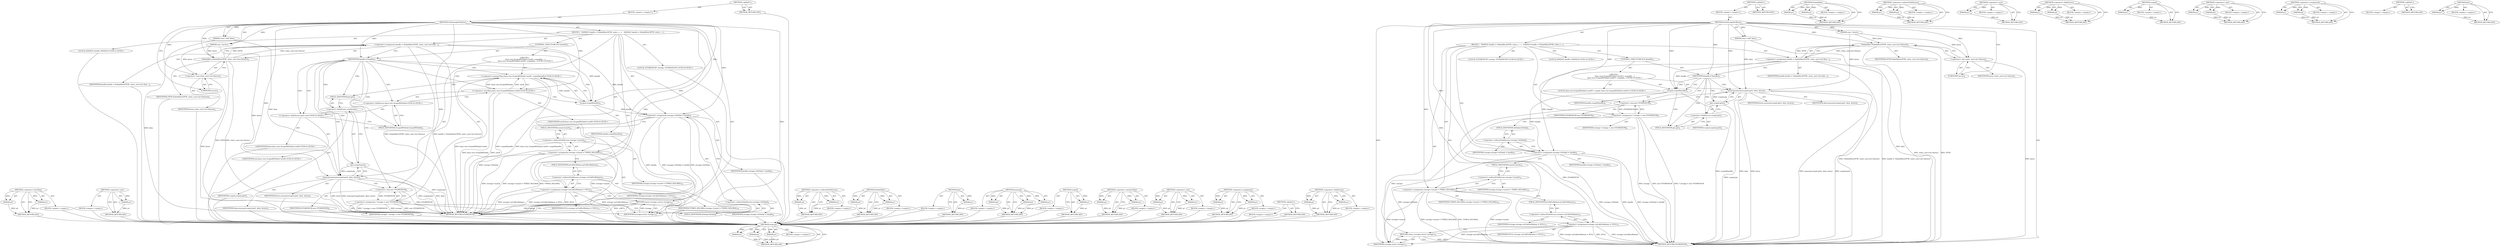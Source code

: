 digraph "get" {
vulnerable_109 [label=<(METHOD,&lt;operator&gt;.lessThan)>];
vulnerable_110 [label=<(PARAM,p1)>];
vulnerable_111 [label=<(PARAM,p2)>];
vulnerable_112 [label=<(BLOCK,&lt;empty&gt;,&lt;empty&gt;)>];
vulnerable_113 [label=<(METHOD_RETURN,ANY)>];
vulnerable_133 [label=<(METHOD,&lt;operator&gt;.new)>];
vulnerable_134 [label=<(PARAM,p1)>];
vulnerable_135 [label=<(BLOCK,&lt;empty&gt;,&lt;empty&gt;)>];
vulnerable_136 [label=<(METHOD_RETURN,ANY)>];
vulnerable_6 [label=<(METHOD,&lt;global&gt;)<SUB>1</SUB>>];
vulnerable_7 [label=<(BLOCK,&lt;empty&gt;,&lt;empty&gt;)<SUB>1</SUB>>];
vulnerable_8 [label=<(METHOD,GetStorageForBytes)<SUB>1</SUB>>];
vulnerable_9 [label=<(PARAM,const void* data)<SUB>1</SUB>>];
vulnerable_10 [label=<(PARAM,size_t bytes)<SUB>1</SUB>>];
vulnerable_11 [label=<(BLOCK,{
   HANDLE handle = GlobalAlloc(GPTR, static_c...,{
   HANDLE handle = GlobalAlloc(GPTR, static_c...)<SUB>1</SUB>>];
vulnerable_12 [label="<(LOCAL,HANDLE handle: HANDLE)<SUB>2</SUB>>"];
vulnerable_13 [label=<(&lt;operator&gt;.assignment,handle = GlobalAlloc(GPTR, static_cast&lt;int&gt;(byt...)<SUB>2</SUB>>];
vulnerable_14 [label=<(IDENTIFIER,handle,handle = GlobalAlloc(GPTR, static_cast&lt;int&gt;(byt...)<SUB>2</SUB>>];
vulnerable_15 [label=<(GlobalAlloc,GlobalAlloc(GPTR, static_cast&lt;int&gt;(bytes)))<SUB>2</SUB>>];
vulnerable_16 [label=<(IDENTIFIER,GPTR,GlobalAlloc(GPTR, static_cast&lt;int&gt;(bytes)))<SUB>2</SUB>>];
vulnerable_17 [label=<(&lt;operator&gt;.cast,static_cast&lt;int&gt;(bytes))<SUB>2</SUB>>];
vulnerable_18 [label=<(UNKNOWN,int,int)<SUB>2</SUB>>];
vulnerable_19 [label=<(IDENTIFIER,bytes,static_cast&lt;int&gt;(bytes))<SUB>2</SUB>>];
vulnerable_20 [label=<(CONTROL_STRUCTURE,IF,if (handle))<SUB>3</SUB>>];
vulnerable_21 [label=<(IDENTIFIER,handle,if (handle))<SUB>3</SUB>>];
vulnerable_22 [label="<(BLOCK,{
    base::win::ScopedHGlobal&lt;uint8&gt; scoped(ha...,{
    base::win::ScopedHGlobal&lt;uint8&gt; scoped(ha...)<SUB>3</SUB>>"];
vulnerable_23 [label="<(&lt;operator&gt;.greaterThan,base::win::ScopedHGlobal&lt;uint8&gt; scoped(handle))<SUB>4</SUB>>"];
vulnerable_24 [label="<(&lt;operator&gt;.lessThan,base::win::ScopedHGlobal&lt;uint8)<SUB>4</SUB>>"];
vulnerable_25 [label="<(&lt;operator&gt;.fieldAccess,base::win::ScopedHGlobal)<SUB>4</SUB>>"];
vulnerable_26 [label="<(&lt;operator&gt;.fieldAccess,base::win)<SUB>4</SUB>>"];
vulnerable_27 [label="<(IDENTIFIER,base,base::win::ScopedHGlobal&lt;uint8)<SUB>4</SUB>>"];
vulnerable_28 [label="<(IDENTIFIER,win,base::win::ScopedHGlobal&lt;uint8)<SUB>4</SUB>>"];
vulnerable_29 [label=<(FIELD_IDENTIFIER,ScopedHGlobal,ScopedHGlobal)<SUB>4</SUB>>];
vulnerable_30 [label="<(IDENTIFIER,uint8,base::win::ScopedHGlobal&lt;uint8)<SUB>4</SUB>>"];
vulnerable_31 [label=<(scoped,scoped(handle))<SUB>4</SUB>>];
vulnerable_32 [label=<(IDENTIFIER,handle,scoped(handle))<SUB>4</SUB>>];
vulnerable_33 [label=<(memcpy,memcpy(scoped.get(), data, bytes))<SUB>5</SUB>>];
vulnerable_34 [label=<(get,scoped.get())<SUB>5</SUB>>];
vulnerable_35 [label=<(&lt;operator&gt;.fieldAccess,scoped.get)<SUB>5</SUB>>];
vulnerable_36 [label=<(IDENTIFIER,scoped,scoped.get())<SUB>5</SUB>>];
vulnerable_37 [label=<(FIELD_IDENTIFIER,get,get)<SUB>5</SUB>>];
vulnerable_38 [label=<(IDENTIFIER,data,memcpy(scoped.get(), data, bytes))<SUB>5</SUB>>];
vulnerable_39 [label=<(IDENTIFIER,bytes,memcpy(scoped.get(), data, bytes))<SUB>5</SUB>>];
vulnerable_40 [label="<(LOCAL,STGMEDIUM* storage: STGMEDIUM*)<SUB>8</SUB>>"];
vulnerable_41 [label=<(&lt;operator&gt;.assignment,* storage = new STGMEDIUM)<SUB>8</SUB>>];
vulnerable_42 [label=<(IDENTIFIER,storage,* storage = new STGMEDIUM)<SUB>8</SUB>>];
vulnerable_43 [label=<(&lt;operator&gt;.new,new STGMEDIUM)<SUB>8</SUB>>];
vulnerable_44 [label=<(IDENTIFIER,STGMEDIUM,new STGMEDIUM)<SUB>8</SUB>>];
vulnerable_45 [label=<(&lt;operator&gt;.assignment,storage-&gt;hGlobal = handle)<SUB>9</SUB>>];
vulnerable_46 [label=<(&lt;operator&gt;.indirectFieldAccess,storage-&gt;hGlobal)<SUB>9</SUB>>];
vulnerable_47 [label=<(IDENTIFIER,storage,storage-&gt;hGlobal = handle)<SUB>9</SUB>>];
vulnerable_48 [label=<(FIELD_IDENTIFIER,hGlobal,hGlobal)<SUB>9</SUB>>];
vulnerable_49 [label=<(IDENTIFIER,handle,storage-&gt;hGlobal = handle)<SUB>9</SUB>>];
vulnerable_50 [label=<(&lt;operator&gt;.assignment,storage-&gt;tymed = TYMED_HGLOBAL)<SUB>10</SUB>>];
vulnerable_51 [label=<(&lt;operator&gt;.indirectFieldAccess,storage-&gt;tymed)<SUB>10</SUB>>];
vulnerable_52 [label=<(IDENTIFIER,storage,storage-&gt;tymed = TYMED_HGLOBAL)<SUB>10</SUB>>];
vulnerable_53 [label=<(FIELD_IDENTIFIER,tymed,tymed)<SUB>10</SUB>>];
vulnerable_54 [label=<(IDENTIFIER,TYMED_HGLOBAL,storage-&gt;tymed = TYMED_HGLOBAL)<SUB>10</SUB>>];
vulnerable_55 [label=<(&lt;operator&gt;.assignment,storage-&gt;pUnkForRelease = NULL)<SUB>11</SUB>>];
vulnerable_56 [label=<(&lt;operator&gt;.indirectFieldAccess,storage-&gt;pUnkForRelease)<SUB>11</SUB>>];
vulnerable_57 [label=<(IDENTIFIER,storage,storage-&gt;pUnkForRelease = NULL)<SUB>11</SUB>>];
vulnerable_58 [label=<(FIELD_IDENTIFIER,pUnkForRelease,pUnkForRelease)<SUB>11</SUB>>];
vulnerable_59 [label=<(IDENTIFIER,NULL,storage-&gt;pUnkForRelease = NULL)<SUB>11</SUB>>];
vulnerable_60 [label=<(RETURN,return storage;,return storage;)<SUB>12</SUB>>];
vulnerable_61 [label=<(IDENTIFIER,storage,return storage;)<SUB>12</SUB>>];
vulnerable_62 [label=<(METHOD_RETURN,STGMEDIUM)<SUB>1</SUB>>];
vulnerable_64 [label=<(METHOD_RETURN,ANY)<SUB>1</SUB>>];
vulnerable_137 [label=<(METHOD,&lt;operator&gt;.indirectFieldAccess)>];
vulnerable_138 [label=<(PARAM,p1)>];
vulnerable_139 [label=<(PARAM,p2)>];
vulnerable_140 [label=<(BLOCK,&lt;empty&gt;,&lt;empty&gt;)>];
vulnerable_141 [label=<(METHOD_RETURN,ANY)>];
vulnerable_94 [label=<(METHOD,GlobalAlloc)>];
vulnerable_95 [label=<(PARAM,p1)>];
vulnerable_96 [label=<(PARAM,p2)>];
vulnerable_97 [label=<(BLOCK,&lt;empty&gt;,&lt;empty&gt;)>];
vulnerable_98 [label=<(METHOD_RETURN,ANY)>];
vulnerable_129 [label=<(METHOD,get)>];
vulnerable_130 [label=<(PARAM,p1)>];
vulnerable_131 [label=<(BLOCK,&lt;empty&gt;,&lt;empty&gt;)>];
vulnerable_132 [label=<(METHOD_RETURN,ANY)>];
vulnerable_123 [label=<(METHOD,memcpy)>];
vulnerable_124 [label=<(PARAM,p1)>];
vulnerable_125 [label=<(PARAM,p2)>];
vulnerable_126 [label=<(PARAM,p3)>];
vulnerable_127 [label=<(BLOCK,&lt;empty&gt;,&lt;empty&gt;)>];
vulnerable_128 [label=<(METHOD_RETURN,ANY)>];
vulnerable_119 [label=<(METHOD,scoped)>];
vulnerable_120 [label=<(PARAM,p1)>];
vulnerable_121 [label=<(BLOCK,&lt;empty&gt;,&lt;empty&gt;)>];
vulnerable_122 [label=<(METHOD_RETURN,ANY)>];
vulnerable_104 [label=<(METHOD,&lt;operator&gt;.greaterThan)>];
vulnerable_105 [label=<(PARAM,p1)>];
vulnerable_106 [label=<(PARAM,p2)>];
vulnerable_107 [label=<(BLOCK,&lt;empty&gt;,&lt;empty&gt;)>];
vulnerable_108 [label=<(METHOD_RETURN,ANY)>];
vulnerable_99 [label=<(METHOD,&lt;operator&gt;.cast)>];
vulnerable_100 [label=<(PARAM,p1)>];
vulnerable_101 [label=<(PARAM,p2)>];
vulnerable_102 [label=<(BLOCK,&lt;empty&gt;,&lt;empty&gt;)>];
vulnerable_103 [label=<(METHOD_RETURN,ANY)>];
vulnerable_89 [label=<(METHOD,&lt;operator&gt;.assignment)>];
vulnerable_90 [label=<(PARAM,p1)>];
vulnerable_91 [label=<(PARAM,p2)>];
vulnerable_92 [label=<(BLOCK,&lt;empty&gt;,&lt;empty&gt;)>];
vulnerable_93 [label=<(METHOD_RETURN,ANY)>];
vulnerable_83 [label=<(METHOD,&lt;global&gt;)<SUB>1</SUB>>];
vulnerable_84 [label=<(BLOCK,&lt;empty&gt;,&lt;empty&gt;)>];
vulnerable_85 [label=<(METHOD_RETURN,ANY)>];
vulnerable_114 [label=<(METHOD,&lt;operator&gt;.fieldAccess)>];
vulnerable_115 [label=<(PARAM,p1)>];
vulnerable_116 [label=<(PARAM,p2)>];
vulnerable_117 [label=<(BLOCK,&lt;empty&gt;,&lt;empty&gt;)>];
vulnerable_118 [label=<(METHOD_RETURN,ANY)>];
fixed_101 [label=<(METHOD,memcpy)>];
fixed_102 [label=<(PARAM,p1)>];
fixed_103 [label=<(PARAM,p2)>];
fixed_104 [label=<(PARAM,p3)>];
fixed_105 [label=<(BLOCK,&lt;empty&gt;,&lt;empty&gt;)>];
fixed_106 [label=<(METHOD_RETURN,ANY)>];
fixed_6 [label=<(METHOD,&lt;global&gt;)<SUB>1</SUB>>];
fixed_7 [label=<(BLOCK,&lt;empty&gt;,&lt;empty&gt;)<SUB>1</SUB>>];
fixed_8 [label=<(METHOD,GetStorageForBytes)<SUB>1</SUB>>];
fixed_9 [label=<(PARAM,const void* data)<SUB>1</SUB>>];
fixed_10 [label=<(PARAM,size_t bytes)<SUB>1</SUB>>];
fixed_11 [label=<(BLOCK,{
   HANDLE handle = GlobalAlloc(GPTR, static_c...,{
   HANDLE handle = GlobalAlloc(GPTR, static_c...)<SUB>1</SUB>>];
fixed_12 [label="<(LOCAL,HANDLE handle: HANDLE)<SUB>2</SUB>>"];
fixed_13 [label=<(&lt;operator&gt;.assignment,handle = GlobalAlloc(GPTR, static_cast&lt;int&gt;(byt...)<SUB>2</SUB>>];
fixed_14 [label=<(IDENTIFIER,handle,handle = GlobalAlloc(GPTR, static_cast&lt;int&gt;(byt...)<SUB>2</SUB>>];
fixed_15 [label=<(GlobalAlloc,GlobalAlloc(GPTR, static_cast&lt;int&gt;(bytes)))<SUB>2</SUB>>];
fixed_16 [label=<(IDENTIFIER,GPTR,GlobalAlloc(GPTR, static_cast&lt;int&gt;(bytes)))<SUB>2</SUB>>];
fixed_17 [label=<(&lt;operator&gt;.cast,static_cast&lt;int&gt;(bytes))<SUB>2</SUB>>];
fixed_18 [label=<(UNKNOWN,int,int)<SUB>2</SUB>>];
fixed_19 [label=<(IDENTIFIER,bytes,static_cast&lt;int&gt;(bytes))<SUB>2</SUB>>];
fixed_20 [label=<(CONTROL_STRUCTURE,IF,if (handle))<SUB>3</SUB>>];
fixed_21 [label=<(IDENTIFIER,handle,if (handle))<SUB>3</SUB>>];
fixed_22 [label="<(BLOCK,{
    base::win::ScopedHGlobal&lt;uint8*&gt; scoped(h...,{
    base::win::ScopedHGlobal&lt;uint8*&gt; scoped(h...)<SUB>3</SUB>>"];
fixed_23 [label="<(LOCAL,base.win.ScopedHGlobal&lt;uint8*&gt; scoped: base.win.ScopedHGlobal&lt;uint8*&gt;)<SUB>4</SUB>>"];
fixed_24 [label=<(scoped,scoped(handle))<SUB>4</SUB>>];
fixed_25 [label=<(IDENTIFIER,handle,scoped(handle))<SUB>4</SUB>>];
fixed_26 [label=<(memcpy,memcpy(scoped.get(), data, bytes))<SUB>5</SUB>>];
fixed_27 [label=<(get,scoped.get())<SUB>5</SUB>>];
fixed_28 [label=<(&lt;operator&gt;.fieldAccess,scoped.get)<SUB>5</SUB>>];
fixed_29 [label=<(IDENTIFIER,scoped,scoped.get())<SUB>5</SUB>>];
fixed_30 [label=<(FIELD_IDENTIFIER,get,get)<SUB>5</SUB>>];
fixed_31 [label=<(IDENTIFIER,data,memcpy(scoped.get(), data, bytes))<SUB>5</SUB>>];
fixed_32 [label=<(IDENTIFIER,bytes,memcpy(scoped.get(), data, bytes))<SUB>5</SUB>>];
fixed_33 [label="<(LOCAL,STGMEDIUM* storage: STGMEDIUM*)<SUB>8</SUB>>"];
fixed_34 [label=<(&lt;operator&gt;.assignment,* storage = new STGMEDIUM)<SUB>8</SUB>>];
fixed_35 [label=<(IDENTIFIER,storage,* storage = new STGMEDIUM)<SUB>8</SUB>>];
fixed_36 [label=<(&lt;operator&gt;.new,new STGMEDIUM)<SUB>8</SUB>>];
fixed_37 [label=<(IDENTIFIER,STGMEDIUM,new STGMEDIUM)<SUB>8</SUB>>];
fixed_38 [label=<(&lt;operator&gt;.assignment,storage-&gt;hGlobal = handle)<SUB>9</SUB>>];
fixed_39 [label=<(&lt;operator&gt;.indirectFieldAccess,storage-&gt;hGlobal)<SUB>9</SUB>>];
fixed_40 [label=<(IDENTIFIER,storage,storage-&gt;hGlobal = handle)<SUB>9</SUB>>];
fixed_41 [label=<(FIELD_IDENTIFIER,hGlobal,hGlobal)<SUB>9</SUB>>];
fixed_42 [label=<(IDENTIFIER,handle,storage-&gt;hGlobal = handle)<SUB>9</SUB>>];
fixed_43 [label=<(&lt;operator&gt;.assignment,storage-&gt;tymed = TYMED_HGLOBAL)<SUB>10</SUB>>];
fixed_44 [label=<(&lt;operator&gt;.indirectFieldAccess,storage-&gt;tymed)<SUB>10</SUB>>];
fixed_45 [label=<(IDENTIFIER,storage,storage-&gt;tymed = TYMED_HGLOBAL)<SUB>10</SUB>>];
fixed_46 [label=<(FIELD_IDENTIFIER,tymed,tymed)<SUB>10</SUB>>];
fixed_47 [label=<(IDENTIFIER,TYMED_HGLOBAL,storage-&gt;tymed = TYMED_HGLOBAL)<SUB>10</SUB>>];
fixed_48 [label=<(&lt;operator&gt;.assignment,storage-&gt;pUnkForRelease = NULL)<SUB>11</SUB>>];
fixed_49 [label=<(&lt;operator&gt;.indirectFieldAccess,storage-&gt;pUnkForRelease)<SUB>11</SUB>>];
fixed_50 [label=<(IDENTIFIER,storage,storage-&gt;pUnkForRelease = NULL)<SUB>11</SUB>>];
fixed_51 [label=<(FIELD_IDENTIFIER,pUnkForRelease,pUnkForRelease)<SUB>11</SUB>>];
fixed_52 [label=<(IDENTIFIER,NULL,storage-&gt;pUnkForRelease = NULL)<SUB>11</SUB>>];
fixed_53 [label=<(RETURN,return storage;,return storage;)<SUB>12</SUB>>];
fixed_54 [label=<(IDENTIFIER,storage,return storage;)<SUB>12</SUB>>];
fixed_55 [label=<(METHOD_RETURN,STGMEDIUM)<SUB>1</SUB>>];
fixed_57 [label=<(METHOD_RETURN,ANY)<SUB>1</SUB>>];
fixed_87 [label=<(METHOD,GlobalAlloc)>];
fixed_88 [label=<(PARAM,p1)>];
fixed_89 [label=<(PARAM,p2)>];
fixed_90 [label=<(BLOCK,&lt;empty&gt;,&lt;empty&gt;)>];
fixed_91 [label=<(METHOD_RETURN,ANY)>];
fixed_120 [label=<(METHOD,&lt;operator&gt;.indirectFieldAccess)>];
fixed_121 [label=<(PARAM,p1)>];
fixed_122 [label=<(PARAM,p2)>];
fixed_123 [label=<(BLOCK,&lt;empty&gt;,&lt;empty&gt;)>];
fixed_124 [label=<(METHOD_RETURN,ANY)>];
fixed_116 [label=<(METHOD,&lt;operator&gt;.new)>];
fixed_117 [label=<(PARAM,p1)>];
fixed_118 [label=<(BLOCK,&lt;empty&gt;,&lt;empty&gt;)>];
fixed_119 [label=<(METHOD_RETURN,ANY)>];
fixed_111 [label=<(METHOD,&lt;operator&gt;.fieldAccess)>];
fixed_112 [label=<(PARAM,p1)>];
fixed_113 [label=<(PARAM,p2)>];
fixed_114 [label=<(BLOCK,&lt;empty&gt;,&lt;empty&gt;)>];
fixed_115 [label=<(METHOD_RETURN,ANY)>];
fixed_97 [label=<(METHOD,scoped)>];
fixed_98 [label=<(PARAM,p1)>];
fixed_99 [label=<(BLOCK,&lt;empty&gt;,&lt;empty&gt;)>];
fixed_100 [label=<(METHOD_RETURN,ANY)>];
fixed_92 [label=<(METHOD,&lt;operator&gt;.cast)>];
fixed_93 [label=<(PARAM,p1)>];
fixed_94 [label=<(PARAM,p2)>];
fixed_95 [label=<(BLOCK,&lt;empty&gt;,&lt;empty&gt;)>];
fixed_96 [label=<(METHOD_RETURN,ANY)>];
fixed_82 [label=<(METHOD,&lt;operator&gt;.assignment)>];
fixed_83 [label=<(PARAM,p1)>];
fixed_84 [label=<(PARAM,p2)>];
fixed_85 [label=<(BLOCK,&lt;empty&gt;,&lt;empty&gt;)>];
fixed_86 [label=<(METHOD_RETURN,ANY)>];
fixed_76 [label=<(METHOD,&lt;global&gt;)<SUB>1</SUB>>];
fixed_77 [label=<(BLOCK,&lt;empty&gt;,&lt;empty&gt;)>];
fixed_78 [label=<(METHOD_RETURN,ANY)>];
fixed_107 [label=<(METHOD,get)>];
fixed_108 [label=<(PARAM,p1)>];
fixed_109 [label=<(BLOCK,&lt;empty&gt;,&lt;empty&gt;)>];
fixed_110 [label=<(METHOD_RETURN,ANY)>];
vulnerable_109 -> vulnerable_110  [key=0, label="AST: "];
vulnerable_109 -> vulnerable_110  [key=1, label="DDG: "];
vulnerable_109 -> vulnerable_112  [key=0, label="AST: "];
vulnerable_109 -> vulnerable_111  [key=0, label="AST: "];
vulnerable_109 -> vulnerable_111  [key=1, label="DDG: "];
vulnerable_109 -> vulnerable_113  [key=0, label="AST: "];
vulnerable_109 -> vulnerable_113  [key=1, label="CFG: "];
vulnerable_110 -> vulnerable_113  [key=0, label="DDG: p1"];
vulnerable_111 -> vulnerable_113  [key=0, label="DDG: p2"];
vulnerable_112 -> fixed_101  [key=0];
vulnerable_113 -> fixed_101  [key=0];
vulnerable_133 -> vulnerable_134  [key=0, label="AST: "];
vulnerable_133 -> vulnerable_134  [key=1, label="DDG: "];
vulnerable_133 -> vulnerable_135  [key=0, label="AST: "];
vulnerable_133 -> vulnerable_136  [key=0, label="AST: "];
vulnerable_133 -> vulnerable_136  [key=1, label="CFG: "];
vulnerable_134 -> vulnerable_136  [key=0, label="DDG: p1"];
vulnerable_135 -> fixed_101  [key=0];
vulnerable_136 -> fixed_101  [key=0];
vulnerable_6 -> vulnerable_7  [key=0, label="AST: "];
vulnerable_6 -> vulnerable_64  [key=0, label="AST: "];
vulnerable_6 -> vulnerable_64  [key=1, label="CFG: "];
vulnerable_7 -> vulnerable_8  [key=0, label="AST: "];
vulnerable_8 -> vulnerable_9  [key=0, label="AST: "];
vulnerable_8 -> vulnerable_9  [key=1, label="DDG: "];
vulnerable_8 -> vulnerable_10  [key=0, label="AST: "];
vulnerable_8 -> vulnerable_10  [key=1, label="DDG: "];
vulnerable_8 -> vulnerable_11  [key=0, label="AST: "];
vulnerable_8 -> vulnerable_62  [key=0, label="AST: "];
vulnerable_8 -> vulnerable_18  [key=0, label="CFG: "];
vulnerable_8 -> vulnerable_45  [key=0, label="DDG: "];
vulnerable_8 -> vulnerable_50  [key=0, label="DDG: "];
vulnerable_8 -> vulnerable_55  [key=0, label="DDG: "];
vulnerable_8 -> vulnerable_21  [key=0, label="DDG: "];
vulnerable_8 -> vulnerable_61  [key=0, label="DDG: "];
vulnerable_8 -> vulnerable_15  [key=0, label="DDG: "];
vulnerable_8 -> vulnerable_43  [key=0, label="DDG: "];
vulnerable_8 -> vulnerable_17  [key=0, label="DDG: "];
vulnerable_8 -> vulnerable_33  [key=0, label="DDG: "];
vulnerable_8 -> vulnerable_24  [key=0, label="DDG: "];
vulnerable_8 -> vulnerable_31  [key=0, label="DDG: "];
vulnerable_9 -> vulnerable_62  [key=0, label="DDG: data"];
vulnerable_9 -> vulnerable_33  [key=0, label="DDG: data"];
vulnerable_10 -> vulnerable_15  [key=0, label="DDG: bytes"];
vulnerable_10 -> vulnerable_17  [key=0, label="DDG: bytes"];
vulnerable_10 -> vulnerable_33  [key=0, label="DDG: bytes"];
vulnerable_11 -> vulnerable_12  [key=0, label="AST: "];
vulnerable_11 -> vulnerable_13  [key=0, label="AST: "];
vulnerable_11 -> vulnerable_20  [key=0, label="AST: "];
vulnerable_11 -> vulnerable_40  [key=0, label="AST: "];
vulnerable_11 -> vulnerable_41  [key=0, label="AST: "];
vulnerable_11 -> vulnerable_45  [key=0, label="AST: "];
vulnerable_11 -> vulnerable_50  [key=0, label="AST: "];
vulnerable_11 -> vulnerable_55  [key=0, label="AST: "];
vulnerable_11 -> vulnerable_60  [key=0, label="AST: "];
vulnerable_12 -> fixed_101  [key=0];
vulnerable_13 -> vulnerable_14  [key=0, label="AST: "];
vulnerable_13 -> vulnerable_15  [key=0, label="AST: "];
vulnerable_13 -> vulnerable_21  [key=0, label="CFG: "];
vulnerable_13 -> vulnerable_62  [key=0, label="DDG: GlobalAlloc(GPTR, static_cast&lt;int&gt;(bytes))"];
vulnerable_13 -> vulnerable_62  [key=1, label="DDG: handle = GlobalAlloc(GPTR, static_cast&lt;int&gt;(bytes))"];
vulnerable_13 -> vulnerable_45  [key=0, label="DDG: handle"];
vulnerable_13 -> vulnerable_31  [key=0, label="DDG: handle"];
vulnerable_14 -> fixed_101  [key=0];
vulnerable_15 -> vulnerable_16  [key=0, label="AST: "];
vulnerable_15 -> vulnerable_17  [key=0, label="AST: "];
vulnerable_15 -> vulnerable_13  [key=0, label="CFG: "];
vulnerable_15 -> vulnerable_13  [key=1, label="DDG: GPTR"];
vulnerable_15 -> vulnerable_13  [key=2, label="DDG: static_cast&lt;int&gt;(bytes)"];
vulnerable_15 -> vulnerable_62  [key=0, label="DDG: static_cast&lt;int&gt;(bytes)"];
vulnerable_15 -> vulnerable_62  [key=1, label="DDG: GPTR"];
vulnerable_16 -> fixed_101  [key=0];
vulnerable_17 -> vulnerable_18  [key=0, label="AST: "];
vulnerable_17 -> vulnerable_19  [key=0, label="AST: "];
vulnerable_17 -> vulnerable_15  [key=0, label="CFG: "];
vulnerable_17 -> vulnerable_62  [key=0, label="DDG: bytes"];
vulnerable_18 -> vulnerable_17  [key=0, label="CFG: "];
vulnerable_19 -> fixed_101  [key=0];
vulnerable_20 -> vulnerable_21  [key=0, label="AST: "];
vulnerable_20 -> vulnerable_22  [key=0, label="AST: "];
vulnerable_21 -> vulnerable_26  [key=0, label="CFG: "];
vulnerable_21 -> vulnerable_26  [key=1, label="CDG: "];
vulnerable_21 -> vulnerable_43  [key=0, label="CFG: "];
vulnerable_21 -> vulnerable_24  [key=0, label="CDG: "];
vulnerable_21 -> vulnerable_29  [key=0, label="CDG: "];
vulnerable_21 -> vulnerable_34  [key=0, label="CDG: "];
vulnerable_21 -> vulnerable_33  [key=0, label="CDG: "];
vulnerable_21 -> vulnerable_23  [key=0, label="CDG: "];
vulnerable_21 -> vulnerable_35  [key=0, label="CDG: "];
vulnerable_21 -> vulnerable_37  [key=0, label="CDG: "];
vulnerable_21 -> vulnerable_25  [key=0, label="CDG: "];
vulnerable_21 -> vulnerable_31  [key=0, label="CDG: "];
vulnerable_22 -> vulnerable_23  [key=0, label="AST: "];
vulnerable_22 -> vulnerable_33  [key=0, label="AST: "];
vulnerable_23 -> vulnerable_24  [key=0, label="AST: "];
vulnerable_23 -> vulnerable_31  [key=0, label="AST: "];
vulnerable_23 -> vulnerable_37  [key=0, label="CFG: "];
vulnerable_23 -> vulnerable_62  [key=0, label="DDG: base::win::ScopedHGlobal&lt;uint8"];
vulnerable_23 -> vulnerable_62  [key=1, label="DDG: scoped(handle)"];
vulnerable_23 -> vulnerable_62  [key=2, label="DDG: base::win::ScopedHGlobal&lt;uint8&gt; scoped(handle)"];
vulnerable_24 -> vulnerable_25  [key=0, label="AST: "];
vulnerable_24 -> vulnerable_30  [key=0, label="AST: "];
vulnerable_24 -> vulnerable_31  [key=0, label="CFG: "];
vulnerable_24 -> vulnerable_62  [key=0, label="DDG: base::win::ScopedHGlobal"];
vulnerable_24 -> vulnerable_62  [key=1, label="DDG: uint8"];
vulnerable_24 -> vulnerable_23  [key=0, label="DDG: base::win::ScopedHGlobal"];
vulnerable_24 -> vulnerable_23  [key=1, label="DDG: uint8"];
vulnerable_25 -> vulnerable_26  [key=0, label="AST: "];
vulnerable_25 -> vulnerable_29  [key=0, label="AST: "];
vulnerable_25 -> vulnerable_24  [key=0, label="CFG: "];
vulnerable_26 -> vulnerable_27  [key=0, label="AST: "];
vulnerable_26 -> vulnerable_28  [key=0, label="AST: "];
vulnerable_26 -> vulnerable_29  [key=0, label="CFG: "];
vulnerable_27 -> fixed_101  [key=0];
vulnerable_28 -> fixed_101  [key=0];
vulnerable_29 -> vulnerable_25  [key=0, label="CFG: "];
vulnerable_30 -> fixed_101  [key=0];
vulnerable_31 -> vulnerable_32  [key=0, label="AST: "];
vulnerable_31 -> vulnerable_23  [key=0, label="CFG: "];
vulnerable_31 -> vulnerable_23  [key=1, label="DDG: handle"];
vulnerable_31 -> vulnerable_45  [key=0, label="DDG: handle"];
vulnerable_32 -> fixed_101  [key=0];
vulnerable_33 -> vulnerable_34  [key=0, label="AST: "];
vulnerable_33 -> vulnerable_38  [key=0, label="AST: "];
vulnerable_33 -> vulnerable_39  [key=0, label="AST: "];
vulnerable_33 -> vulnerable_43  [key=0, label="CFG: "];
vulnerable_33 -> vulnerable_62  [key=0, label="DDG: scoped.get()"];
vulnerable_33 -> vulnerable_62  [key=1, label="DDG: data"];
vulnerable_33 -> vulnerable_62  [key=2, label="DDG: bytes"];
vulnerable_33 -> vulnerable_62  [key=3, label="DDG: memcpy(scoped.get(), data, bytes)"];
vulnerable_34 -> vulnerable_35  [key=0, label="AST: "];
vulnerable_34 -> vulnerable_33  [key=0, label="CFG: "];
vulnerable_34 -> vulnerable_33  [key=1, label="DDG: scoped.get"];
vulnerable_34 -> vulnerable_62  [key=0, label="DDG: scoped.get"];
vulnerable_35 -> vulnerable_36  [key=0, label="AST: "];
vulnerable_35 -> vulnerable_37  [key=0, label="AST: "];
vulnerable_35 -> vulnerable_34  [key=0, label="CFG: "];
vulnerable_36 -> fixed_101  [key=0];
vulnerable_37 -> vulnerable_35  [key=0, label="CFG: "];
vulnerable_38 -> fixed_101  [key=0];
vulnerable_39 -> fixed_101  [key=0];
vulnerable_40 -> fixed_101  [key=0];
vulnerable_41 -> vulnerable_42  [key=0, label="AST: "];
vulnerable_41 -> vulnerable_43  [key=0, label="AST: "];
vulnerable_41 -> vulnerable_48  [key=0, label="CFG: "];
vulnerable_41 -> vulnerable_62  [key=0, label="DDG: storage"];
vulnerable_41 -> vulnerable_62  [key=1, label="DDG: new STGMEDIUM"];
vulnerable_41 -> vulnerable_62  [key=2, label="DDG: * storage = new STGMEDIUM"];
vulnerable_41 -> vulnerable_61  [key=0, label="DDG: storage"];
vulnerable_42 -> fixed_101  [key=0];
vulnerable_43 -> vulnerable_44  [key=0, label="AST: "];
vulnerable_43 -> vulnerable_41  [key=0, label="CFG: "];
vulnerable_43 -> vulnerable_41  [key=1, label="DDG: STGMEDIUM"];
vulnerable_43 -> vulnerable_62  [key=0, label="DDG: STGMEDIUM"];
vulnerable_44 -> fixed_101  [key=0];
vulnerable_45 -> vulnerable_46  [key=0, label="AST: "];
vulnerable_45 -> vulnerable_49  [key=0, label="AST: "];
vulnerable_45 -> vulnerable_53  [key=0, label="CFG: "];
vulnerable_45 -> vulnerable_62  [key=0, label="DDG: storage-&gt;hGlobal"];
vulnerable_45 -> vulnerable_62  [key=1, label="DDG: handle"];
vulnerable_45 -> vulnerable_62  [key=2, label="DDG: storage-&gt;hGlobal = handle"];
vulnerable_45 -> vulnerable_61  [key=0, label="DDG: storage-&gt;hGlobal"];
vulnerable_46 -> vulnerable_47  [key=0, label="AST: "];
vulnerable_46 -> vulnerable_48  [key=0, label="AST: "];
vulnerable_46 -> vulnerable_45  [key=0, label="CFG: "];
vulnerable_47 -> fixed_101  [key=0];
vulnerable_48 -> vulnerable_46  [key=0, label="CFG: "];
vulnerable_49 -> fixed_101  [key=0];
vulnerable_50 -> vulnerable_51  [key=0, label="AST: "];
vulnerable_50 -> vulnerable_54  [key=0, label="AST: "];
vulnerable_50 -> vulnerable_58  [key=0, label="CFG: "];
vulnerable_50 -> vulnerable_62  [key=0, label="DDG: storage-&gt;tymed"];
vulnerable_50 -> vulnerable_62  [key=1, label="DDG: storage-&gt;tymed = TYMED_HGLOBAL"];
vulnerable_50 -> vulnerable_62  [key=2, label="DDG: TYMED_HGLOBAL"];
vulnerable_50 -> vulnerable_61  [key=0, label="DDG: storage-&gt;tymed"];
vulnerable_51 -> vulnerable_52  [key=0, label="AST: "];
vulnerable_51 -> vulnerable_53  [key=0, label="AST: "];
vulnerable_51 -> vulnerable_50  [key=0, label="CFG: "];
vulnerable_52 -> fixed_101  [key=0];
vulnerable_53 -> vulnerable_51  [key=0, label="CFG: "];
vulnerable_54 -> fixed_101  [key=0];
vulnerable_55 -> vulnerable_56  [key=0, label="AST: "];
vulnerable_55 -> vulnerable_59  [key=0, label="AST: "];
vulnerable_55 -> vulnerable_60  [key=0, label="CFG: "];
vulnerable_55 -> vulnerable_62  [key=0, label="DDG: storage-&gt;pUnkForRelease"];
vulnerable_55 -> vulnerable_62  [key=1, label="DDG: storage-&gt;pUnkForRelease = NULL"];
vulnerable_55 -> vulnerable_62  [key=2, label="DDG: NULL"];
vulnerable_55 -> vulnerable_61  [key=0, label="DDG: storage-&gt;pUnkForRelease"];
vulnerable_56 -> vulnerable_57  [key=0, label="AST: "];
vulnerable_56 -> vulnerable_58  [key=0, label="AST: "];
vulnerable_56 -> vulnerable_55  [key=0, label="CFG: "];
vulnerable_57 -> fixed_101  [key=0];
vulnerable_58 -> vulnerable_56  [key=0, label="CFG: "];
vulnerable_59 -> fixed_101  [key=0];
vulnerable_60 -> vulnerable_61  [key=0, label="AST: "];
vulnerable_60 -> vulnerable_62  [key=0, label="CFG: "];
vulnerable_60 -> vulnerable_62  [key=1, label="DDG: &lt;RET&gt;"];
vulnerable_61 -> vulnerable_60  [key=0, label="DDG: storage"];
vulnerable_62 -> fixed_101  [key=0];
vulnerable_64 -> fixed_101  [key=0];
vulnerable_137 -> vulnerable_138  [key=0, label="AST: "];
vulnerable_137 -> vulnerable_138  [key=1, label="DDG: "];
vulnerable_137 -> vulnerable_140  [key=0, label="AST: "];
vulnerable_137 -> vulnerable_139  [key=0, label="AST: "];
vulnerable_137 -> vulnerable_139  [key=1, label="DDG: "];
vulnerable_137 -> vulnerable_141  [key=0, label="AST: "];
vulnerable_137 -> vulnerable_141  [key=1, label="CFG: "];
vulnerable_138 -> vulnerable_141  [key=0, label="DDG: p1"];
vulnerable_139 -> vulnerable_141  [key=0, label="DDG: p2"];
vulnerable_140 -> fixed_101  [key=0];
vulnerable_141 -> fixed_101  [key=0];
vulnerable_94 -> vulnerable_95  [key=0, label="AST: "];
vulnerable_94 -> vulnerable_95  [key=1, label="DDG: "];
vulnerable_94 -> vulnerable_97  [key=0, label="AST: "];
vulnerable_94 -> vulnerable_96  [key=0, label="AST: "];
vulnerable_94 -> vulnerable_96  [key=1, label="DDG: "];
vulnerable_94 -> vulnerable_98  [key=0, label="AST: "];
vulnerable_94 -> vulnerable_98  [key=1, label="CFG: "];
vulnerable_95 -> vulnerable_98  [key=0, label="DDG: p1"];
vulnerable_96 -> vulnerable_98  [key=0, label="DDG: p2"];
vulnerable_97 -> fixed_101  [key=0];
vulnerable_98 -> fixed_101  [key=0];
vulnerable_129 -> vulnerable_130  [key=0, label="AST: "];
vulnerable_129 -> vulnerable_130  [key=1, label="DDG: "];
vulnerable_129 -> vulnerable_131  [key=0, label="AST: "];
vulnerable_129 -> vulnerable_132  [key=0, label="AST: "];
vulnerable_129 -> vulnerable_132  [key=1, label="CFG: "];
vulnerable_130 -> vulnerable_132  [key=0, label="DDG: p1"];
vulnerable_131 -> fixed_101  [key=0];
vulnerable_132 -> fixed_101  [key=0];
vulnerable_123 -> vulnerable_124  [key=0, label="AST: "];
vulnerable_123 -> vulnerable_124  [key=1, label="DDG: "];
vulnerable_123 -> vulnerable_127  [key=0, label="AST: "];
vulnerable_123 -> vulnerable_125  [key=0, label="AST: "];
vulnerable_123 -> vulnerable_125  [key=1, label="DDG: "];
vulnerable_123 -> vulnerable_128  [key=0, label="AST: "];
vulnerable_123 -> vulnerable_128  [key=1, label="CFG: "];
vulnerable_123 -> vulnerable_126  [key=0, label="AST: "];
vulnerable_123 -> vulnerable_126  [key=1, label="DDG: "];
vulnerable_124 -> vulnerable_128  [key=0, label="DDG: p1"];
vulnerable_125 -> vulnerable_128  [key=0, label="DDG: p2"];
vulnerable_126 -> vulnerable_128  [key=0, label="DDG: p3"];
vulnerable_127 -> fixed_101  [key=0];
vulnerable_128 -> fixed_101  [key=0];
vulnerable_119 -> vulnerable_120  [key=0, label="AST: "];
vulnerable_119 -> vulnerable_120  [key=1, label="DDG: "];
vulnerable_119 -> vulnerable_121  [key=0, label="AST: "];
vulnerable_119 -> vulnerable_122  [key=0, label="AST: "];
vulnerable_119 -> vulnerable_122  [key=1, label="CFG: "];
vulnerable_120 -> vulnerable_122  [key=0, label="DDG: p1"];
vulnerable_121 -> fixed_101  [key=0];
vulnerable_122 -> fixed_101  [key=0];
vulnerable_104 -> vulnerable_105  [key=0, label="AST: "];
vulnerable_104 -> vulnerable_105  [key=1, label="DDG: "];
vulnerable_104 -> vulnerable_107  [key=0, label="AST: "];
vulnerable_104 -> vulnerable_106  [key=0, label="AST: "];
vulnerable_104 -> vulnerable_106  [key=1, label="DDG: "];
vulnerable_104 -> vulnerable_108  [key=0, label="AST: "];
vulnerable_104 -> vulnerable_108  [key=1, label="CFG: "];
vulnerable_105 -> vulnerable_108  [key=0, label="DDG: p1"];
vulnerable_106 -> vulnerable_108  [key=0, label="DDG: p2"];
vulnerable_107 -> fixed_101  [key=0];
vulnerable_108 -> fixed_101  [key=0];
vulnerable_99 -> vulnerable_100  [key=0, label="AST: "];
vulnerable_99 -> vulnerable_100  [key=1, label="DDG: "];
vulnerable_99 -> vulnerable_102  [key=0, label="AST: "];
vulnerable_99 -> vulnerable_101  [key=0, label="AST: "];
vulnerable_99 -> vulnerable_101  [key=1, label="DDG: "];
vulnerable_99 -> vulnerable_103  [key=0, label="AST: "];
vulnerable_99 -> vulnerable_103  [key=1, label="CFG: "];
vulnerable_100 -> vulnerable_103  [key=0, label="DDG: p1"];
vulnerable_101 -> vulnerable_103  [key=0, label="DDG: p2"];
vulnerable_102 -> fixed_101  [key=0];
vulnerable_103 -> fixed_101  [key=0];
vulnerable_89 -> vulnerable_90  [key=0, label="AST: "];
vulnerable_89 -> vulnerable_90  [key=1, label="DDG: "];
vulnerable_89 -> vulnerable_92  [key=0, label="AST: "];
vulnerable_89 -> vulnerable_91  [key=0, label="AST: "];
vulnerable_89 -> vulnerable_91  [key=1, label="DDG: "];
vulnerable_89 -> vulnerable_93  [key=0, label="AST: "];
vulnerable_89 -> vulnerable_93  [key=1, label="CFG: "];
vulnerable_90 -> vulnerable_93  [key=0, label="DDG: p1"];
vulnerable_91 -> vulnerable_93  [key=0, label="DDG: p2"];
vulnerable_92 -> fixed_101  [key=0];
vulnerable_93 -> fixed_101  [key=0];
vulnerable_83 -> vulnerable_84  [key=0, label="AST: "];
vulnerable_83 -> vulnerable_85  [key=0, label="AST: "];
vulnerable_83 -> vulnerable_85  [key=1, label="CFG: "];
vulnerable_84 -> fixed_101  [key=0];
vulnerable_85 -> fixed_101  [key=0];
vulnerable_114 -> vulnerable_115  [key=0, label="AST: "];
vulnerable_114 -> vulnerable_115  [key=1, label="DDG: "];
vulnerable_114 -> vulnerable_117  [key=0, label="AST: "];
vulnerable_114 -> vulnerable_116  [key=0, label="AST: "];
vulnerable_114 -> vulnerable_116  [key=1, label="DDG: "];
vulnerable_114 -> vulnerable_118  [key=0, label="AST: "];
vulnerable_114 -> vulnerable_118  [key=1, label="CFG: "];
vulnerable_115 -> vulnerable_118  [key=0, label="DDG: p1"];
vulnerable_116 -> vulnerable_118  [key=0, label="DDG: p2"];
vulnerable_117 -> fixed_101  [key=0];
vulnerable_118 -> fixed_101  [key=0];
fixed_101 -> fixed_102  [key=0, label="AST: "];
fixed_101 -> fixed_102  [key=1, label="DDG: "];
fixed_101 -> fixed_105  [key=0, label="AST: "];
fixed_101 -> fixed_103  [key=0, label="AST: "];
fixed_101 -> fixed_103  [key=1, label="DDG: "];
fixed_101 -> fixed_106  [key=0, label="AST: "];
fixed_101 -> fixed_106  [key=1, label="CFG: "];
fixed_101 -> fixed_104  [key=0, label="AST: "];
fixed_101 -> fixed_104  [key=1, label="DDG: "];
fixed_102 -> fixed_106  [key=0, label="DDG: p1"];
fixed_103 -> fixed_106  [key=0, label="DDG: p2"];
fixed_104 -> fixed_106  [key=0, label="DDG: p3"];
fixed_6 -> fixed_7  [key=0, label="AST: "];
fixed_6 -> fixed_57  [key=0, label="AST: "];
fixed_6 -> fixed_57  [key=1, label="CFG: "];
fixed_7 -> fixed_8  [key=0, label="AST: "];
fixed_8 -> fixed_9  [key=0, label="AST: "];
fixed_8 -> fixed_9  [key=1, label="DDG: "];
fixed_8 -> fixed_10  [key=0, label="AST: "];
fixed_8 -> fixed_10  [key=1, label="DDG: "];
fixed_8 -> fixed_11  [key=0, label="AST: "];
fixed_8 -> fixed_55  [key=0, label="AST: "];
fixed_8 -> fixed_18  [key=0, label="CFG: "];
fixed_8 -> fixed_38  [key=0, label="DDG: "];
fixed_8 -> fixed_43  [key=0, label="DDG: "];
fixed_8 -> fixed_48  [key=0, label="DDG: "];
fixed_8 -> fixed_21  [key=0, label="DDG: "];
fixed_8 -> fixed_54  [key=0, label="DDG: "];
fixed_8 -> fixed_15  [key=0, label="DDG: "];
fixed_8 -> fixed_36  [key=0, label="DDG: "];
fixed_8 -> fixed_17  [key=0, label="DDG: "];
fixed_8 -> fixed_24  [key=0, label="DDG: "];
fixed_8 -> fixed_26  [key=0, label="DDG: "];
fixed_9 -> fixed_55  [key=0, label="DDG: data"];
fixed_9 -> fixed_26  [key=0, label="DDG: data"];
fixed_10 -> fixed_15  [key=0, label="DDG: bytes"];
fixed_10 -> fixed_17  [key=0, label="DDG: bytes"];
fixed_10 -> fixed_26  [key=0, label="DDG: bytes"];
fixed_11 -> fixed_12  [key=0, label="AST: "];
fixed_11 -> fixed_13  [key=0, label="AST: "];
fixed_11 -> fixed_20  [key=0, label="AST: "];
fixed_11 -> fixed_33  [key=0, label="AST: "];
fixed_11 -> fixed_34  [key=0, label="AST: "];
fixed_11 -> fixed_38  [key=0, label="AST: "];
fixed_11 -> fixed_43  [key=0, label="AST: "];
fixed_11 -> fixed_48  [key=0, label="AST: "];
fixed_11 -> fixed_53  [key=0, label="AST: "];
fixed_13 -> fixed_14  [key=0, label="AST: "];
fixed_13 -> fixed_15  [key=0, label="AST: "];
fixed_13 -> fixed_21  [key=0, label="CFG: "];
fixed_13 -> fixed_55  [key=0, label="DDG: GlobalAlloc(GPTR, static_cast&lt;int&gt;(bytes))"];
fixed_13 -> fixed_55  [key=1, label="DDG: handle = GlobalAlloc(GPTR, static_cast&lt;int&gt;(bytes))"];
fixed_13 -> fixed_38  [key=0, label="DDG: handle"];
fixed_13 -> fixed_24  [key=0, label="DDG: handle"];
fixed_15 -> fixed_16  [key=0, label="AST: "];
fixed_15 -> fixed_17  [key=0, label="AST: "];
fixed_15 -> fixed_13  [key=0, label="CFG: "];
fixed_15 -> fixed_13  [key=1, label="DDG: GPTR"];
fixed_15 -> fixed_13  [key=2, label="DDG: static_cast&lt;int&gt;(bytes)"];
fixed_15 -> fixed_55  [key=0, label="DDG: static_cast&lt;int&gt;(bytes)"];
fixed_15 -> fixed_55  [key=1, label="DDG: GPTR"];
fixed_17 -> fixed_18  [key=0, label="AST: "];
fixed_17 -> fixed_19  [key=0, label="AST: "];
fixed_17 -> fixed_15  [key=0, label="CFG: "];
fixed_17 -> fixed_55  [key=0, label="DDG: bytes"];
fixed_18 -> fixed_17  [key=0, label="CFG: "];
fixed_20 -> fixed_21  [key=0, label="AST: "];
fixed_20 -> fixed_22  [key=0, label="AST: "];
fixed_21 -> fixed_24  [key=0, label="CFG: "];
fixed_21 -> fixed_24  [key=1, label="CDG: "];
fixed_21 -> fixed_36  [key=0, label="CFG: "];
fixed_21 -> fixed_30  [key=0, label="CDG: "];
fixed_21 -> fixed_26  [key=0, label="CDG: "];
fixed_21 -> fixed_28  [key=0, label="CDG: "];
fixed_21 -> fixed_27  [key=0, label="CDG: "];
fixed_22 -> fixed_23  [key=0, label="AST: "];
fixed_22 -> fixed_24  [key=0, label="AST: "];
fixed_22 -> fixed_26  [key=0, label="AST: "];
fixed_24 -> fixed_25  [key=0, label="AST: "];
fixed_24 -> fixed_30  [key=0, label="CFG: "];
fixed_24 -> fixed_55  [key=0, label="DDG: scoped(handle)"];
fixed_24 -> fixed_38  [key=0, label="DDG: handle"];
fixed_26 -> fixed_27  [key=0, label="AST: "];
fixed_26 -> fixed_31  [key=0, label="AST: "];
fixed_26 -> fixed_32  [key=0, label="AST: "];
fixed_26 -> fixed_36  [key=0, label="CFG: "];
fixed_26 -> fixed_55  [key=0, label="DDG: scoped.get()"];
fixed_26 -> fixed_55  [key=1, label="DDG: data"];
fixed_26 -> fixed_55  [key=2, label="DDG: bytes"];
fixed_26 -> fixed_55  [key=3, label="DDG: memcpy(scoped.get(), data, bytes)"];
fixed_27 -> fixed_28  [key=0, label="AST: "];
fixed_27 -> fixed_26  [key=0, label="CFG: "];
fixed_27 -> fixed_26  [key=1, label="DDG: scoped.get"];
fixed_27 -> fixed_55  [key=0, label="DDG: scoped.get"];
fixed_28 -> fixed_29  [key=0, label="AST: "];
fixed_28 -> fixed_30  [key=0, label="AST: "];
fixed_28 -> fixed_27  [key=0, label="CFG: "];
fixed_30 -> fixed_28  [key=0, label="CFG: "];
fixed_34 -> fixed_35  [key=0, label="AST: "];
fixed_34 -> fixed_36  [key=0, label="AST: "];
fixed_34 -> fixed_41  [key=0, label="CFG: "];
fixed_34 -> fixed_55  [key=0, label="DDG: storage"];
fixed_34 -> fixed_55  [key=1, label="DDG: new STGMEDIUM"];
fixed_34 -> fixed_55  [key=2, label="DDG: * storage = new STGMEDIUM"];
fixed_34 -> fixed_54  [key=0, label="DDG: storage"];
fixed_36 -> fixed_37  [key=0, label="AST: "];
fixed_36 -> fixed_34  [key=0, label="CFG: "];
fixed_36 -> fixed_34  [key=1, label="DDG: STGMEDIUM"];
fixed_36 -> fixed_55  [key=0, label="DDG: STGMEDIUM"];
fixed_38 -> fixed_39  [key=0, label="AST: "];
fixed_38 -> fixed_42  [key=0, label="AST: "];
fixed_38 -> fixed_46  [key=0, label="CFG: "];
fixed_38 -> fixed_55  [key=0, label="DDG: storage-&gt;hGlobal"];
fixed_38 -> fixed_55  [key=1, label="DDG: handle"];
fixed_38 -> fixed_55  [key=2, label="DDG: storage-&gt;hGlobal = handle"];
fixed_38 -> fixed_54  [key=0, label="DDG: storage-&gt;hGlobal"];
fixed_39 -> fixed_40  [key=0, label="AST: "];
fixed_39 -> fixed_41  [key=0, label="AST: "];
fixed_39 -> fixed_38  [key=0, label="CFG: "];
fixed_41 -> fixed_39  [key=0, label="CFG: "];
fixed_43 -> fixed_44  [key=0, label="AST: "];
fixed_43 -> fixed_47  [key=0, label="AST: "];
fixed_43 -> fixed_51  [key=0, label="CFG: "];
fixed_43 -> fixed_55  [key=0, label="DDG: storage-&gt;tymed"];
fixed_43 -> fixed_55  [key=1, label="DDG: storage-&gt;tymed = TYMED_HGLOBAL"];
fixed_43 -> fixed_55  [key=2, label="DDG: TYMED_HGLOBAL"];
fixed_43 -> fixed_54  [key=0, label="DDG: storage-&gt;tymed"];
fixed_44 -> fixed_45  [key=0, label="AST: "];
fixed_44 -> fixed_46  [key=0, label="AST: "];
fixed_44 -> fixed_43  [key=0, label="CFG: "];
fixed_46 -> fixed_44  [key=0, label="CFG: "];
fixed_48 -> fixed_49  [key=0, label="AST: "];
fixed_48 -> fixed_52  [key=0, label="AST: "];
fixed_48 -> fixed_53  [key=0, label="CFG: "];
fixed_48 -> fixed_55  [key=0, label="DDG: storage-&gt;pUnkForRelease"];
fixed_48 -> fixed_55  [key=1, label="DDG: storage-&gt;pUnkForRelease = NULL"];
fixed_48 -> fixed_55  [key=2, label="DDG: NULL"];
fixed_48 -> fixed_54  [key=0, label="DDG: storage-&gt;pUnkForRelease"];
fixed_49 -> fixed_50  [key=0, label="AST: "];
fixed_49 -> fixed_51  [key=0, label="AST: "];
fixed_49 -> fixed_48  [key=0, label="CFG: "];
fixed_51 -> fixed_49  [key=0, label="CFG: "];
fixed_53 -> fixed_54  [key=0, label="AST: "];
fixed_53 -> fixed_55  [key=0, label="CFG: "];
fixed_53 -> fixed_55  [key=1, label="DDG: &lt;RET&gt;"];
fixed_54 -> fixed_53  [key=0, label="DDG: storage"];
fixed_87 -> fixed_88  [key=0, label="AST: "];
fixed_87 -> fixed_88  [key=1, label="DDG: "];
fixed_87 -> fixed_90  [key=0, label="AST: "];
fixed_87 -> fixed_89  [key=0, label="AST: "];
fixed_87 -> fixed_89  [key=1, label="DDG: "];
fixed_87 -> fixed_91  [key=0, label="AST: "];
fixed_87 -> fixed_91  [key=1, label="CFG: "];
fixed_88 -> fixed_91  [key=0, label="DDG: p1"];
fixed_89 -> fixed_91  [key=0, label="DDG: p2"];
fixed_120 -> fixed_121  [key=0, label="AST: "];
fixed_120 -> fixed_121  [key=1, label="DDG: "];
fixed_120 -> fixed_123  [key=0, label="AST: "];
fixed_120 -> fixed_122  [key=0, label="AST: "];
fixed_120 -> fixed_122  [key=1, label="DDG: "];
fixed_120 -> fixed_124  [key=0, label="AST: "];
fixed_120 -> fixed_124  [key=1, label="CFG: "];
fixed_121 -> fixed_124  [key=0, label="DDG: p1"];
fixed_122 -> fixed_124  [key=0, label="DDG: p2"];
fixed_116 -> fixed_117  [key=0, label="AST: "];
fixed_116 -> fixed_117  [key=1, label="DDG: "];
fixed_116 -> fixed_118  [key=0, label="AST: "];
fixed_116 -> fixed_119  [key=0, label="AST: "];
fixed_116 -> fixed_119  [key=1, label="CFG: "];
fixed_117 -> fixed_119  [key=0, label="DDG: p1"];
fixed_111 -> fixed_112  [key=0, label="AST: "];
fixed_111 -> fixed_112  [key=1, label="DDG: "];
fixed_111 -> fixed_114  [key=0, label="AST: "];
fixed_111 -> fixed_113  [key=0, label="AST: "];
fixed_111 -> fixed_113  [key=1, label="DDG: "];
fixed_111 -> fixed_115  [key=0, label="AST: "];
fixed_111 -> fixed_115  [key=1, label="CFG: "];
fixed_112 -> fixed_115  [key=0, label="DDG: p1"];
fixed_113 -> fixed_115  [key=0, label="DDG: p2"];
fixed_97 -> fixed_98  [key=0, label="AST: "];
fixed_97 -> fixed_98  [key=1, label="DDG: "];
fixed_97 -> fixed_99  [key=0, label="AST: "];
fixed_97 -> fixed_100  [key=0, label="AST: "];
fixed_97 -> fixed_100  [key=1, label="CFG: "];
fixed_98 -> fixed_100  [key=0, label="DDG: p1"];
fixed_92 -> fixed_93  [key=0, label="AST: "];
fixed_92 -> fixed_93  [key=1, label="DDG: "];
fixed_92 -> fixed_95  [key=0, label="AST: "];
fixed_92 -> fixed_94  [key=0, label="AST: "];
fixed_92 -> fixed_94  [key=1, label="DDG: "];
fixed_92 -> fixed_96  [key=0, label="AST: "];
fixed_92 -> fixed_96  [key=1, label="CFG: "];
fixed_93 -> fixed_96  [key=0, label="DDG: p1"];
fixed_94 -> fixed_96  [key=0, label="DDG: p2"];
fixed_82 -> fixed_83  [key=0, label="AST: "];
fixed_82 -> fixed_83  [key=1, label="DDG: "];
fixed_82 -> fixed_85  [key=0, label="AST: "];
fixed_82 -> fixed_84  [key=0, label="AST: "];
fixed_82 -> fixed_84  [key=1, label="DDG: "];
fixed_82 -> fixed_86  [key=0, label="AST: "];
fixed_82 -> fixed_86  [key=1, label="CFG: "];
fixed_83 -> fixed_86  [key=0, label="DDG: p1"];
fixed_84 -> fixed_86  [key=0, label="DDG: p2"];
fixed_76 -> fixed_77  [key=0, label="AST: "];
fixed_76 -> fixed_78  [key=0, label="AST: "];
fixed_76 -> fixed_78  [key=1, label="CFG: "];
fixed_107 -> fixed_108  [key=0, label="AST: "];
fixed_107 -> fixed_108  [key=1, label="DDG: "];
fixed_107 -> fixed_109  [key=0, label="AST: "];
fixed_107 -> fixed_110  [key=0, label="AST: "];
fixed_107 -> fixed_110  [key=1, label="CFG: "];
fixed_108 -> fixed_110  [key=0, label="DDG: p1"];
}
